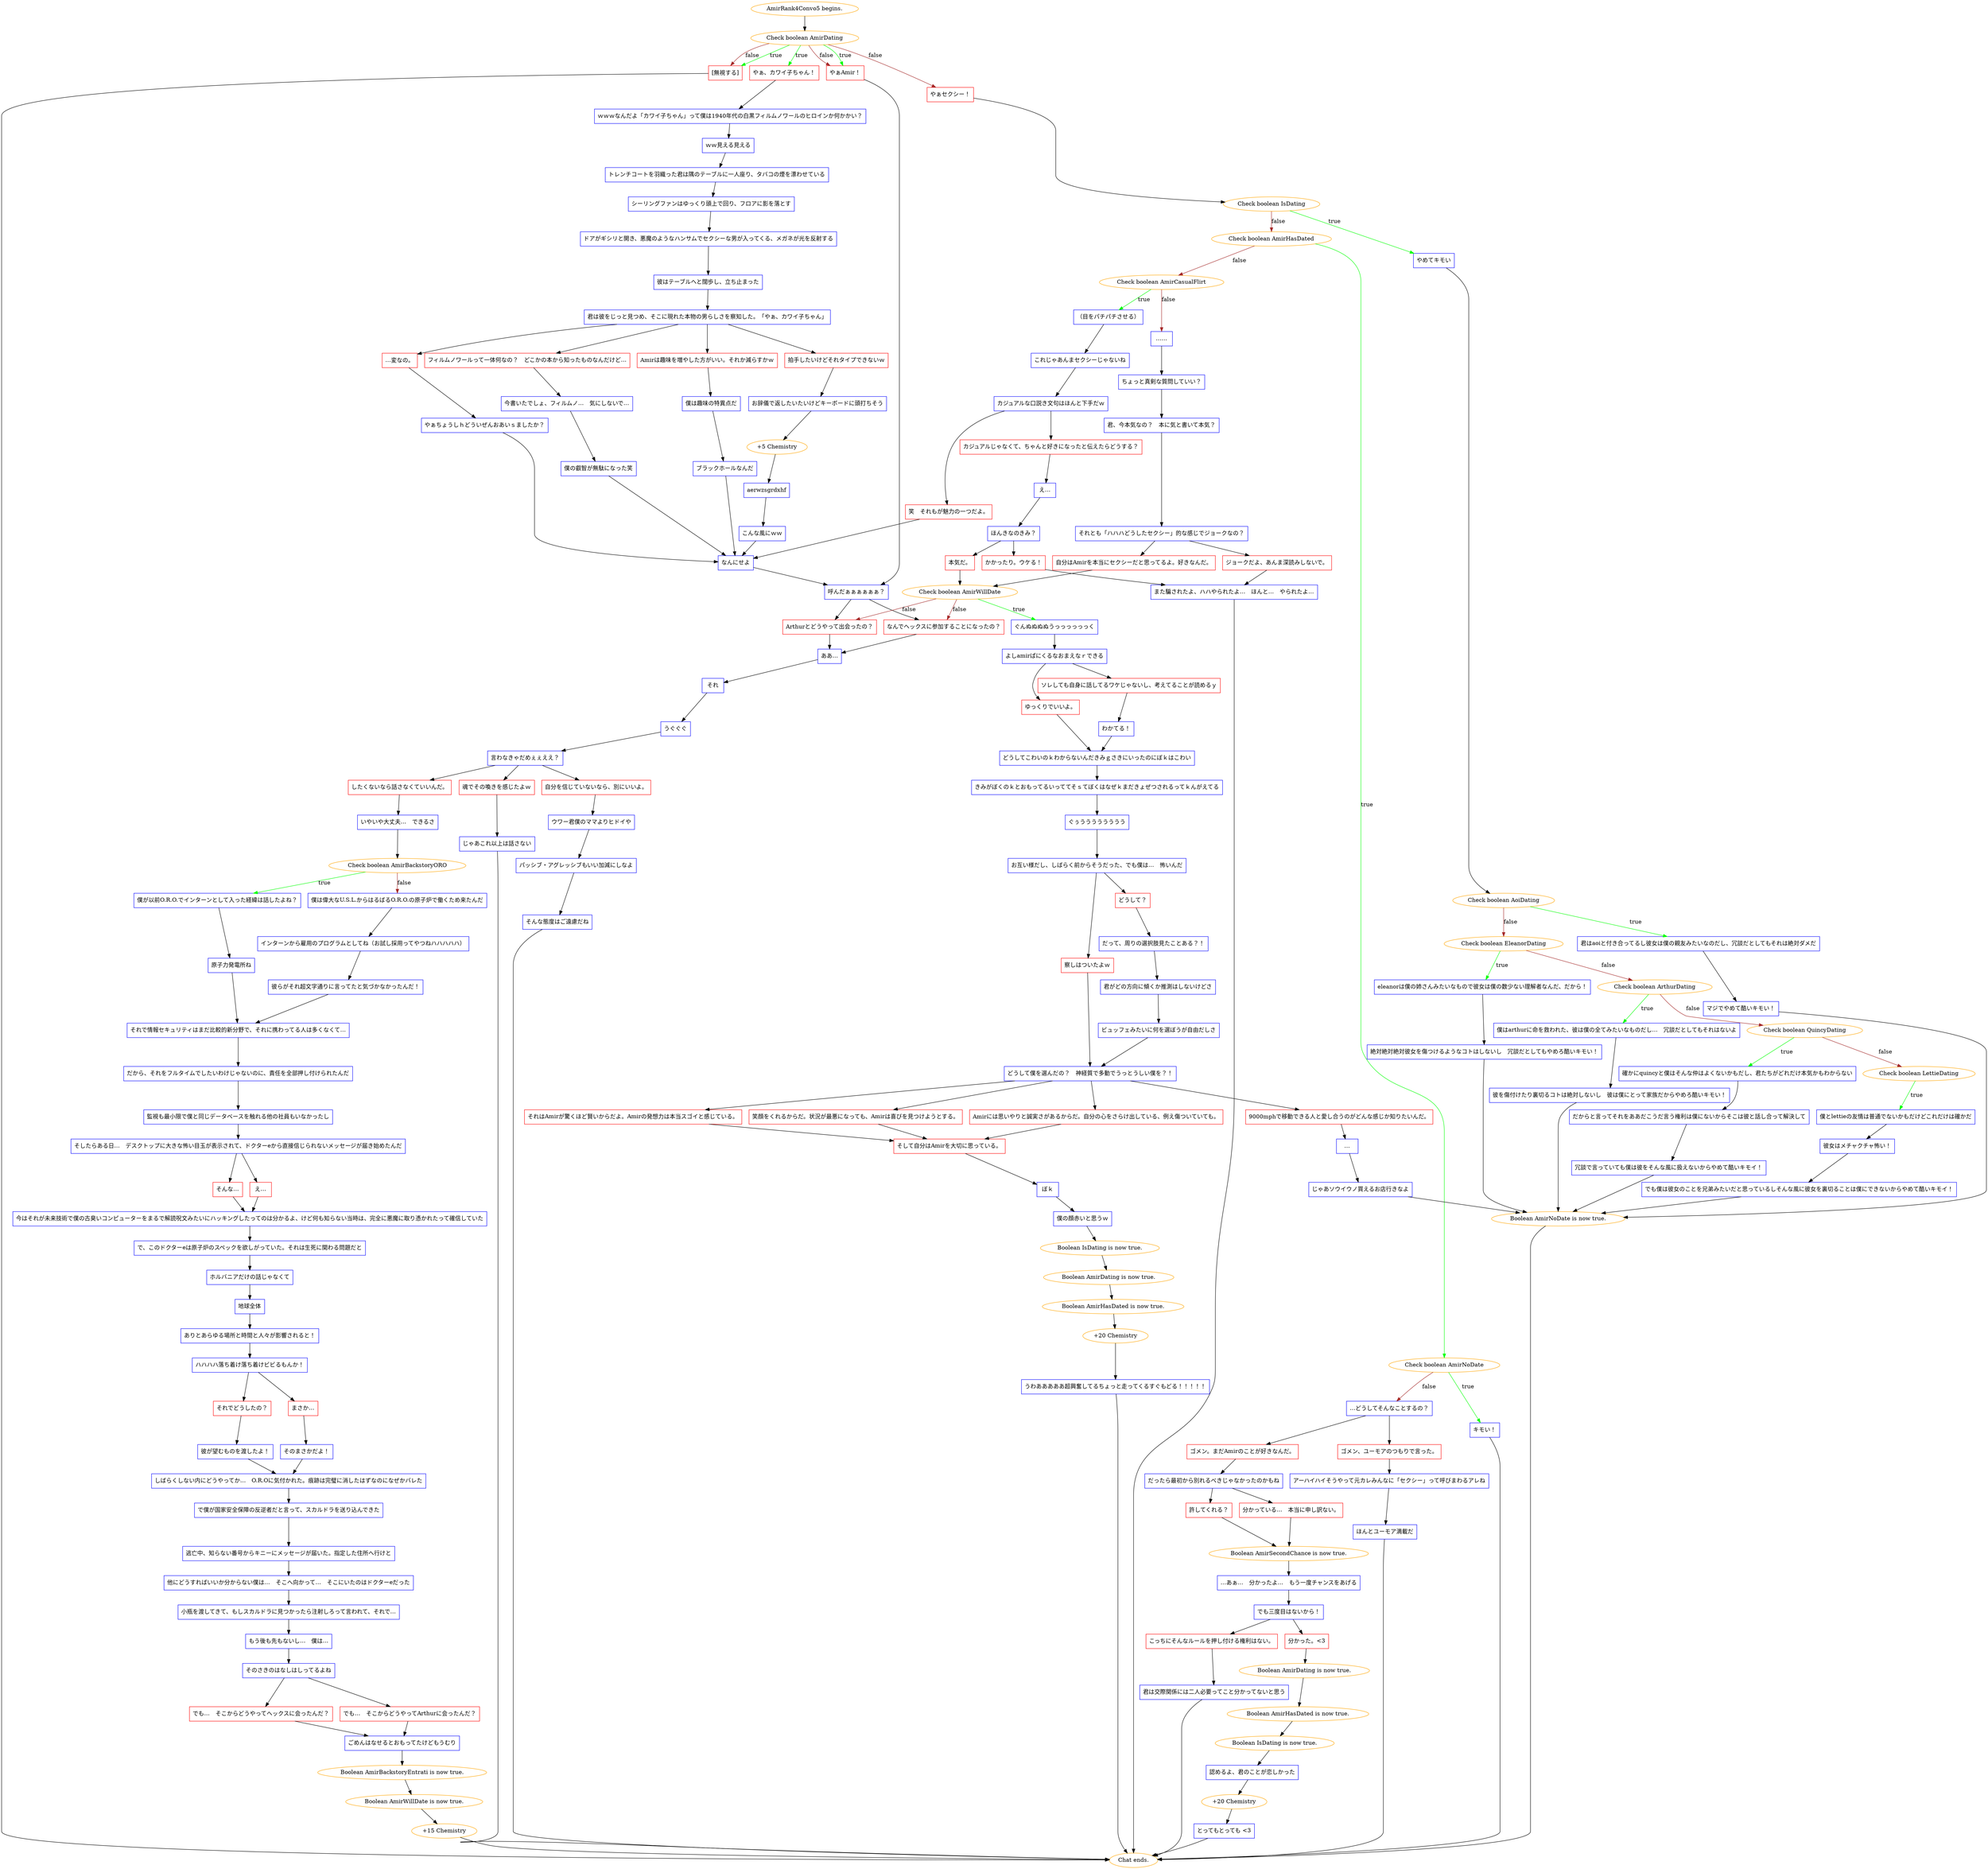 digraph {
	"AmirRank4Convo5 begins." [color=orange];
		"AmirRank4Convo5 begins." -> j4038238885;
	j4038238885 [label="Check boolean AmirDating",color=orange];
		j4038238885 -> j4141964435 [label=true,color=green];
		j4038238885 -> j2114943403 [label=true,color=green];
		j4038238885 -> j85835136 [label=true,color=green];
		j4038238885 -> j2755507390 [label=false,color=brown];
		j4038238885 -> j2114943403 [label=false,color=brown];
		j4038238885 -> j85835136 [label=false,color=brown];
	j4141964435 [label="やぁ、カワイ子ちゃん！",shape=box,color=red];
		j4141964435 -> j296730178;
	j2114943403 [label="やぁAmir！",shape=box,color=red];
		j2114943403 -> j1129644427;
	j85835136 [label="[無視する]",shape=box,color=red];
		j85835136 -> "Chat ends.";
	j2755507390 [label="やぁセクシー！",shape=box,color=red];
		j2755507390 -> j3187119475;
	j296730178 [label="ｗｗｗなんだよ「カワイ子ちゃん」って僕は1940年代の白黒フィルムノワールのヒロインか何かかい？",shape=box,color=blue];
		j296730178 -> j3450412950;
	j1129644427 [label="呼んだぁぁぁぁぁぁ？",shape=box,color=blue];
		j1129644427 -> j3968087936;
		j1129644427 -> j1033115239;
	"Chat ends." [color=orange];
	j3187119475 [label="Check boolean IsDating",color=orange];
		j3187119475 -> j143577589 [label=true,color=green];
		j3187119475 -> j2762511978 [label=false,color=brown];
	j3450412950 [label="ｗｗ見える見える",shape=box,color=blue];
		j3450412950 -> j950272807;
	j3968087936 [label="なんでヘックスに参加することになったの？",shape=box,color=red];
		j3968087936 -> j1387513900;
	j1033115239 [label="Arthurとどうやって出会ったの？",shape=box,color=red];
		j1033115239 -> j1387513900;
	j143577589 [label="やめてキモい",shape=box,color=blue];
		j143577589 -> j4121758529;
	j2762511978 [label="Check boolean AmirHasDated",color=orange];
		j2762511978 -> j583148247 [label=true,color=green];
		j2762511978 -> j3041935515 [label=false,color=brown];
	j950272807 [label="トレンチコートを羽織った君は隅のテーブルに一人座り、タバコの煙を漂わせている",shape=box,color=blue];
		j950272807 -> j791970925;
	j1387513900 [label="ああ…",shape=box,color=blue];
		j1387513900 -> j816246516;
	j4121758529 [label="Check boolean AoiDating",color=orange];
		j4121758529 -> j919757791 [label=true,color=green];
		j4121758529 -> j3816408486 [label=false,color=brown];
	j583148247 [label="Check boolean AmirNoDate",color=orange];
		j583148247 -> j2302942509 [label=true,color=green];
		j583148247 -> j804353769 [label=false,color=brown];
	j3041935515 [label="Check boolean AmirCasualFlirt",color=orange];
		j3041935515 -> j3964685113 [label=true,color=green];
		j3041935515 -> j2113426417 [label=false,color=brown];
	j791970925 [label="シーリングファンはゆっくり頭上で回り、フロアに影を落とす",shape=box,color=blue];
		j791970925 -> j769639085;
	j816246516 [label="それ",shape=box,color=blue];
		j816246516 -> j1412909907;
	j919757791 [label="君はaoiと付き合ってるし彼女は僕の親友みたいなのだし、冗談だとしてもそれは絶対ダメだ",shape=box,color=blue];
		j919757791 -> j73268827;
	j3816408486 [label="Check boolean EleanorDating",color=orange];
		j3816408486 -> j1486414519 [label=true,color=green];
		j3816408486 -> j1390768341 [label=false,color=brown];
	j2302942509 [label="キモい！",shape=box,color=blue];
		j2302942509 -> "Chat ends.";
	j804353769 [label="…どうしてそんなことするの？",shape=box,color=blue];
		j804353769 -> j260702407;
		j804353769 -> j2762287705;
	j3964685113 [label="（目をパチパチさせる）",shape=box,color=blue];
		j3964685113 -> j2028453618;
	j2113426417 [label="……",shape=box,color=blue];
		j2113426417 -> j4001130523;
	j769639085 [label="ドアがギシリと開き、悪魔のようなハンサムでセクシーな男が入ってくる、メガネが光を反射する",shape=box,color=blue];
		j769639085 -> j2730024906;
	j1412909907 [label="うぐぐぐ",shape=box,color=blue];
		j1412909907 -> j4116161185;
	j73268827 [label="マジでやめて酷いキモい！",shape=box,color=blue];
		j73268827 -> j1438323710;
	j1486414519 [label="eleanorは僕の姉さんみたいなもので彼女は僕の数少ない理解者なんだ、だから！",shape=box,color=blue];
		j1486414519 -> j1972171277;
	j1390768341 [label="Check boolean ArthurDating",color=orange];
		j1390768341 -> j2787463964 [label=true,color=green];
		j1390768341 -> j4138058423 [label=false,color=brown];
	j260702407 [label="ゴメン。まだAmirのことが好きなんだ。",shape=box,color=red];
		j260702407 -> j306827094;
	j2762287705 [label="ゴメン、ユーモアのつもりで言った。",shape=box,color=red];
		j2762287705 -> j400251790;
	j2028453618 [label="これじゃあんまセクシーじゃないね",shape=box,color=blue];
		j2028453618 -> j3921759927;
	j4001130523 [label="ちょっと真剣な質問していい？",shape=box,color=blue];
		j4001130523 -> j4050492801;
	j2730024906 [label="彼はテーブルへと闊歩し、立ち止まった",shape=box,color=blue];
		j2730024906 -> j1772852892;
	j4116161185 [label="言わなきゃだめぇぇええ？",shape=box,color=blue];
		j4116161185 -> j3173067966;
		j4116161185 -> j4038766498;
		j4116161185 -> j3110867130;
	j1438323710 [label="Boolean AmirNoDate is now true.",color=orange];
		j1438323710 -> "Chat ends.";
	j1972171277 [label="絶対絶対絶対彼女を傷つけるようなコトはしないし　冗談だとしてもやめろ酷いキモい！",shape=box,color=blue];
		j1972171277 -> j1438323710;
	j2787463964 [label="僕はarthurに命を救われた、彼は僕の全てみたいなものだし…　冗談だとしてもそれはないよ",shape=box,color=blue];
		j2787463964 -> j144546405;
	j4138058423 [label="Check boolean QuincyDating",color=orange];
		j4138058423 -> j3136827373 [label=true,color=green];
		j4138058423 -> j2396045377 [label=false,color=brown];
	j306827094 [label="だったら最初から別れるべきじゃなかったのかもね",shape=box,color=blue];
		j306827094 -> j1409272150;
		j306827094 -> j2660986405;
	j400251790 [label="アーハイハイそうやって元カレみんなに「セクシー」って呼びまわるアレね",shape=box,color=blue];
		j400251790 -> j1397394799;
	j3921759927 [label="カジュアルな口説き文句はほんと下手だｗ",shape=box,color=blue];
		j3921759927 -> j2381331352;
		j3921759927 -> j2763367284;
	j4050492801 [label="君、今本気なの？　本に気と書いて本気？",shape=box,color=blue];
		j4050492801 -> j3912144777;
	j1772852892 [label="君は彼をじっと見つめ、そこに現れた本物の男らしさを察知した。「やぁ、カワイ子ちゃん」",shape=box,color=blue];
		j1772852892 -> j3351774203;
		j1772852892 -> j1927309873;
		j1772852892 -> j463372447;
		j1772852892 -> j583956025;
	j3173067966 [label="自分を信じていないなら、別にいいよ。",shape=box,color=red];
		j3173067966 -> j2831245417;
	j4038766498 [label="したくないなら話さなくていいんだ。",shape=box,color=red];
		j4038766498 -> j4294877651;
	j3110867130 [label="魂でその喚きを感じたよｗ",shape=box,color=red];
		j3110867130 -> j2877182392;
	j144546405 [label="彼を傷付けたり裏切るコトは絶対しないし　彼は僕にとって家族だからやめろ酷いキモい！",shape=box,color=blue];
		j144546405 -> j1438323710;
	j3136827373 [label="確かにquincyと僕はそんな仲はよくないかもだし、君たちがどれだけ本気かもわからない",shape=box,color=blue];
		j3136827373 -> j325519906;
	j2396045377 [label="Check boolean LettieDating",color=orange];
		j2396045377 -> j3250923304 [label=true,color=green];
	j1409272150 [label="分かっている…　本当に申し訳ない。",shape=box,color=red];
		j1409272150 -> j962786249;
	j2660986405 [label="許してくれる？",shape=box,color=red];
		j2660986405 -> j962786249;
	j1397394799 [label="ほんとユーモア満載だ",shape=box,color=blue];
		j1397394799 -> "Chat ends.";
	j2381331352 [label="笑　それもが魅力の一つだよ。",shape=box,color=red];
		j2381331352 -> j365768841;
	j2763367284 [label="カジュアルじゃなくて、ちゃんと好きになったと伝えたらどうする？",shape=box,color=red];
		j2763367284 -> j1368539317;
	j3912144777 [label="それとも「ハハハどうしたセクシー」的な感じでジョークなの？",shape=box,color=blue];
		j3912144777 -> j1579195941;
		j3912144777 -> j2458985970;
	j3351774203 [label="フィルムノワールって一体何なの？　どこかの本から知ったものなんだけど…",shape=box,color=red];
		j3351774203 -> j3398584227;
	j1927309873 [label="Amirは趣味を増やした方がいい。それか減らすかｗ",shape=box,color=red];
		j1927309873 -> j635464948;
	j463372447 [label="拍手したいけどそれタイプできないｗ",shape=box,color=red];
		j463372447 -> j924422441;
	j583956025 [label="…変なの。",shape=box,color=red];
		j583956025 -> j1701304732;
	j2831245417 [label="ウワー君僕のママよりヒドイや",shape=box,color=blue];
		j2831245417 -> j1418819413;
	j4294877651 [label="いやいや大丈夫…　できるさ",shape=box,color=blue];
		j4294877651 -> j752942042;
	j2877182392 [label="じゃあこれ以上は話さない",shape=box,color=blue];
		j2877182392 -> "Chat ends.";
	j325519906 [label="だからと言ってそれをああだこうだ言う権利は僕にないからそこは彼と話し合って解決して",shape=box,color=blue];
		j325519906 -> j3987267179;
	j3250923304 [label="僕とlettieの友情は普通でないかもだけどこれだけは確かだ",shape=box,color=blue];
		j3250923304 -> j3195733690;
	j962786249 [label="Boolean AmirSecondChance is now true.",color=orange];
		j962786249 -> j3434850134;
	j365768841 [label="なんにせよ",shape=box,color=blue];
		j365768841 -> j1129644427;
	j1368539317 [label="え…",shape=box,color=blue];
		j1368539317 -> j3076109384;
	j1579195941 [label="自分はAmirを本当にセクシーだと思ってるよ。好きなんだ。",shape=box,color=red];
		j1579195941 -> j3219135128;
	j2458985970 [label="ジョークだよ、あんま深読みしないで。",shape=box,color=red];
		j2458985970 -> j3721316959;
	j3398584227 [label="今書いたでしょ、フィルムノ…　気にしないで…",shape=box,color=blue];
		j3398584227 -> j3166174791;
	j635464948 [label="僕は趣味の特異点だ",shape=box,color=blue];
		j635464948 -> j2112298444;
	j924422441 [label="お辞儀で返したいたいけどキーボードに頭打ちそう",shape=box,color=blue];
		j924422441 -> j3974306305;
	j1701304732 [label="やぁちょうしｈどういぜんおあいｓましたか？",shape=box,color=blue];
		j1701304732 -> j365768841;
	j1418819413 [label="パッシブ・アグレッシブもいい加減にしなよ",shape=box,color=blue];
		j1418819413 -> j3342626227;
	j752942042 [label="Check boolean AmirBackstoryORO",color=orange];
		j752942042 -> j1138895813 [label=true,color=green];
		j752942042 -> j3821645436 [label=false,color=brown];
	j3987267179 [label="冗談で言っていても僕は彼をそんな風に扱えないからやめて酷いキモイ！",shape=box,color=blue];
		j3987267179 -> j1438323710;
	j3195733690 [label="彼女はメチャクチャ怖い！",shape=box,color=blue];
		j3195733690 -> j1413609270;
	j3434850134 [label="…あぁ…　分かったよ…　もう一度チャンスをあげる",shape=box,color=blue];
		j3434850134 -> j801517934;
	j3076109384 [label="ほんきなのきみ？",shape=box,color=blue];
		j3076109384 -> j2495116890;
		j3076109384 -> j3432871143;
	j3219135128 [label="Check boolean AmirWillDate",color=orange];
		j3219135128 -> j2132611601 [label=true,color=green];
		j3219135128 -> j3968087936 [label=false,color=brown];
		j3219135128 -> j1033115239 [label=false,color=brown];
	j3721316959 [label="また騙されたよ、ハハやられたよ…　ほんと…　やられたよ…",shape=box,color=blue];
		j3721316959 -> "Chat ends.";
	j3166174791 [label="僕の叡智が無駄になった笑",shape=box,color=blue];
		j3166174791 -> j365768841;
	j2112298444 [label="ブラックホールなんだ",shape=box,color=blue];
		j2112298444 -> j365768841;
	j3974306305 [label="+5 Chemistry",color=orange];
		j3974306305 -> j3689291341;
	j3342626227 [label="そんな態度はご遠慮だね",shape=box,color=blue];
		j3342626227 -> "Chat ends.";
	j1138895813 [label="僕が以前O.R.O.でインターンとして入った経緯は話したよね？",shape=box,color=blue];
		j1138895813 -> j4044145024;
	j3821645436 [label="僕は偉大なU.S.L.からはるばるO.R.O.の原子炉で働くため来たんだ",shape=box,color=blue];
		j3821645436 -> j1462921313;
	j1413609270 [label="でも僕は彼女のことを兄弟みたいだと思っているしそんな風に彼女を裏切ることは僕にできないからやめて酷いキモイ！",shape=box,color=blue];
		j1413609270 -> j1438323710;
	j801517934 [label="でも三度目はないから！",shape=box,color=blue];
		j801517934 -> j321623104;
		j801517934 -> j94581339;
	j2495116890 [label="本気だ。",shape=box,color=red];
		j2495116890 -> j3219135128;
	j3432871143 [label="かかったり。ウケる！",shape=box,color=red];
		j3432871143 -> j3721316959;
	j2132611601 [label="ぐんぬぬぬぬうっっっっっっく",shape=box,color=blue];
		j2132611601 -> j2624244906;
	j3689291341 [label="aerwzsgrdxhf",shape=box,color=blue];
		j3689291341 -> j3937913363;
	j4044145024 [label="原子力発電所ね",shape=box,color=blue];
		j4044145024 -> j453711276;
	j1462921313 [label="インターンから雇用のプログラムとしてね（お試し採用ってやつねハハハハハ）",shape=box,color=blue];
		j1462921313 -> j4023030896;
	j321623104 [label="分かった。<3",shape=box,color=red];
		j321623104 -> j593137394;
	j94581339 [label="こっちにそんなルールを押し付ける権利はない。",shape=box,color=red];
		j94581339 -> j1334593521;
	j2624244906 [label="よしamirぱにくるなおまえなｒできる",shape=box,color=blue];
		j2624244906 -> j806172482;
		j2624244906 -> j3288516651;
	j3937913363 [label="こんな風にｗｗ",shape=box,color=blue];
		j3937913363 -> j365768841;
	j453711276 [label="それで情報セキュリティはまだ比較的新分野で、それに携わってる人は多くなくて…",shape=box,color=blue];
		j453711276 -> j2062286828;
	j4023030896 [label="彼らがそれ超文字通りに言ってたと気づかなかったんだ！",shape=box,color=blue];
		j4023030896 -> j453711276;
	j593137394 [label="Boolean AmirDating is now true.",color=orange];
		j593137394 -> j3884141563;
	j1334593521 [label="君は交際関係には二人必要ってこと分かってないと思う",shape=box,color=blue];
		j1334593521 -> "Chat ends.";
	j806172482 [label="ゆっくりでいいよ。",shape=box,color=red];
		j806172482 -> j2390819114;
	j3288516651 [label="ソレしても自身に話してるワケじゃないし、考えてることが読めるｙ",shape=box,color=red];
		j3288516651 -> j1349821348;
	j2062286828 [label="だから、それをフルタイムでしたいわけじゃないのに、責任を全部押し付けられたんだ",shape=box,color=blue];
		j2062286828 -> j3949698358;
	j3884141563 [label="Boolean AmirHasDated is now true.",color=orange];
		j3884141563 -> j1905725273;
	j2390819114 [label="どうしてこわいのｋわからないんだきみｇさきにいったのにぼｋはこわい",shape=box,color=blue];
		j2390819114 -> j3027381704;
	j1349821348 [label="わかてる！",shape=box,color=blue];
		j1349821348 -> j2390819114;
	j3949698358 [label="監視も最小限で僕と同じデータベースを触れる他の社員もいなかったし",shape=box,color=blue];
		j3949698358 -> j3797530858;
	j1905725273 [label="Boolean IsDating is now true.",color=orange];
		j1905725273 -> j173386700;
	j3027381704 [label="きみがぼくのｋとおもってるいっててそｓてぼくはなぜｋまだきょぜつされるってｋんがえてる",shape=box,color=blue];
		j3027381704 -> j3153448414;
	j3797530858 [label="そしたらある日…　デスクトップに大きな怖い目玉が表示されて、ドクターeから直接信じられないメッセージが届き始めたんだ",shape=box,color=blue];
		j3797530858 -> j4009542824;
		j3797530858 -> j478105467;
	j173386700 [label="認めるよ、君のことが恋しかった",shape=box,color=blue];
		j173386700 -> j619517275;
	j3153448414 [label="ぐぅうううううううう",shape=box,color=blue];
		j3153448414 -> j2338210881;
	j4009542824 [label="そんな…",shape=box,color=red];
		j4009542824 -> j1090189120;
	j478105467 [label="え…",shape=box,color=red];
		j478105467 -> j1090189120;
	j619517275 [label="+20 Chemistry",color=orange];
		j619517275 -> j386820477;
	j2338210881 [label="お互い様だし、しばらく前からそうだった、でも僕は…　怖いんだ",shape=box,color=blue];
		j2338210881 -> j1556853505;
		j2338210881 -> j3822797423;
	j1090189120 [label="今はそれが未来技術で僕の古臭いコンピューターをまるで解読呪文みたいにハッキングしたってのは分かるよ、けど何も知らない当時は、完全に悪魔に取り憑かれたって確信していた",shape=box,color=blue];
		j1090189120 -> j1750256673;
	j386820477 [label="とってもとっても <3",shape=box,color=blue];
		j386820477 -> "Chat ends.";
	j1556853505 [label="察しはついたよｗ",shape=box,color=red];
		j1556853505 -> j3898155388;
	j3822797423 [label="どうして？",shape=box,color=red];
		j3822797423 -> j3572252989;
	j1750256673 [label="で、このドクターeは原子炉のスペックを欲しがっていた。それは生死に関わる問題だと",shape=box,color=blue];
		j1750256673 -> j3263091058;
	j3898155388 [label="どうして僕を選んだの？　神経質で多動でうっとうしい僕を？！",shape=box,color=blue];
		j3898155388 -> j570098415;
		j3898155388 -> j1449173466;
		j3898155388 -> j1630735829;
		j3898155388 -> j3083209971;
	j3572252989 [label="だって、周りの選択肢見たことある？！",shape=box,color=blue];
		j3572252989 -> j2105183601;
	j3263091058 [label="ホルバニアだけの話じゃなくて",shape=box,color=blue];
		j3263091058 -> j662300928;
	j570098415 [label="それはAmirが驚くほど賢いからだよ。Amirの発想力は本当スゴイと感じている。",shape=box,color=red];
		j570098415 -> j93286115;
	j1449173466 [label="Amirには思いやりと誠実さがあるからだ。自分の心をさらけ出している、例え傷ついていても。",shape=box,color=red];
		j1449173466 -> j93286115;
	j1630735829 [label="笑顔をくれるからだ。状況が最悪になっても、Amirは喜びを見つけようとする。",shape=box,color=red];
		j1630735829 -> j93286115;
	j3083209971 [label="9000mphで移動できる人と愛し合うのがどんな感じか知りたいんだ。",shape=box,color=red];
		j3083209971 -> j1495301765;
	j2105183601 [label="君がどの方向に傾くか推測はしないけどさ",shape=box,color=blue];
		j2105183601 -> j3087805026;
	j662300928 [label="地球全体",shape=box,color=blue];
		j662300928 -> j2786224107;
	j93286115 [label="そして自分はAmirを大切に思っている。",shape=box,color=red];
		j93286115 -> j577990876;
	j1495301765 [label="…",shape=box,color=blue];
		j1495301765 -> j2080186061;
	j3087805026 [label="ビュッフェみたいに何を選ぼうが自由だしさ",shape=box,color=blue];
		j3087805026 -> j3898155388;
	j2786224107 [label="ありとあらゆる場所と時間と人々が影響されると！",shape=box,color=blue];
		j2786224107 -> j333300928;
	j577990876 [label="ぼｋ",shape=box,color=blue];
		j577990876 -> j885263870;
	j2080186061 [label="じゃあソウイウノ買えるお店行きなよ",shape=box,color=blue];
		j2080186061 -> j1438323710;
	j333300928 [label="ハハハハ落ち着け落ち着けビビるもんか！",shape=box,color=blue];
		j333300928 -> j1989824581;
		j333300928 -> j3860401490;
	j885263870 [label="僕の顔赤いと思うｗ",shape=box,color=blue];
		j885263870 -> j196132624;
	j1989824581 [label="それでどうしたの？",shape=box,color=red];
		j1989824581 -> j3050093752;
	j3860401490 [label="まさか…",shape=box,color=red];
		j3860401490 -> j483008619;
	j196132624 [label="Boolean IsDating is now true.",color=orange];
		j196132624 -> j1816239899;
	j3050093752 [label="彼が望むものを渡したよ！",shape=box,color=blue];
		j3050093752 -> j1574247737;
	j483008619 [label="そのまさかだよ！",shape=box,color=blue];
		j483008619 -> j1574247737;
	j1816239899 [label="Boolean AmirDating is now true.",color=orange];
		j1816239899 -> j2326303409;
	j1574247737 [label="しばらくしない内にどうやってか…　O.R.Oに気付かれた。痕跡は完璧に消したはずなのになぜかバレた",shape=box,color=blue];
		j1574247737 -> j3451236188;
	j2326303409 [label="Boolean AmirHasDated is now true.",color=orange];
		j2326303409 -> j4075087215;
	j3451236188 [label="で僕が国家安全保障の反逆者だと言って、スカルドラを送り込んできた",shape=box,color=blue];
		j3451236188 -> j3061953805;
	j4075087215 [label="+20 Chemistry",color=orange];
		j4075087215 -> j1358153751;
	j3061953805 [label="逃亡中、知らない番号からキニーにメッセージが届いた。指定した住所へ行けと",shape=box,color=blue];
		j3061953805 -> j2879929348;
	j1358153751 [label="うわあああああ超興奮してるちょっと走ってくるすぐもどる！！！！！",shape=box,color=blue];
		j1358153751 -> "Chat ends.";
	j2879929348 [label="他にどうすればいいか分からない僕は…　そこへ向かって…　そこにいたのはドクターeだった",shape=box,color=blue];
		j2879929348 -> j783313483;
	j783313483 [label="小瓶を渡してきて、もしスカルドラに見つかったら注射しろって言われて、それで…",shape=box,color=blue];
		j783313483 -> j3036386941;
	j3036386941 [label="もう後も先もないし…　僕は…",shape=box,color=blue];
		j3036386941 -> j2899764068;
	j2899764068 [label="そのさきのはなしはしってるよね",shape=box,color=blue];
		j2899764068 -> j2638164409;
		j2899764068 -> j3541828843;
	j2638164409 [label="でも…　そこからどうやってヘックスに会ったんだ？",shape=box,color=red];
		j2638164409 -> j78323068;
	j3541828843 [label="でも…　そこからどうやってArthurに会ったんだ？",shape=box,color=red];
		j3541828843 -> j78323068;
	j78323068 [label="ごめんはなせるとおもってたけどもうむり",shape=box,color=blue];
		j78323068 -> j796369039;
	j796369039 [label="Boolean AmirBackstoryEntrati is now true.",color=orange];
		j796369039 -> j439853534;
	j439853534 [label="Boolean AmirWillDate is now true.",color=orange];
		j439853534 -> j374273682;
	j374273682 [label="+15 Chemistry",color=orange];
		j374273682 -> "Chat ends.";
}